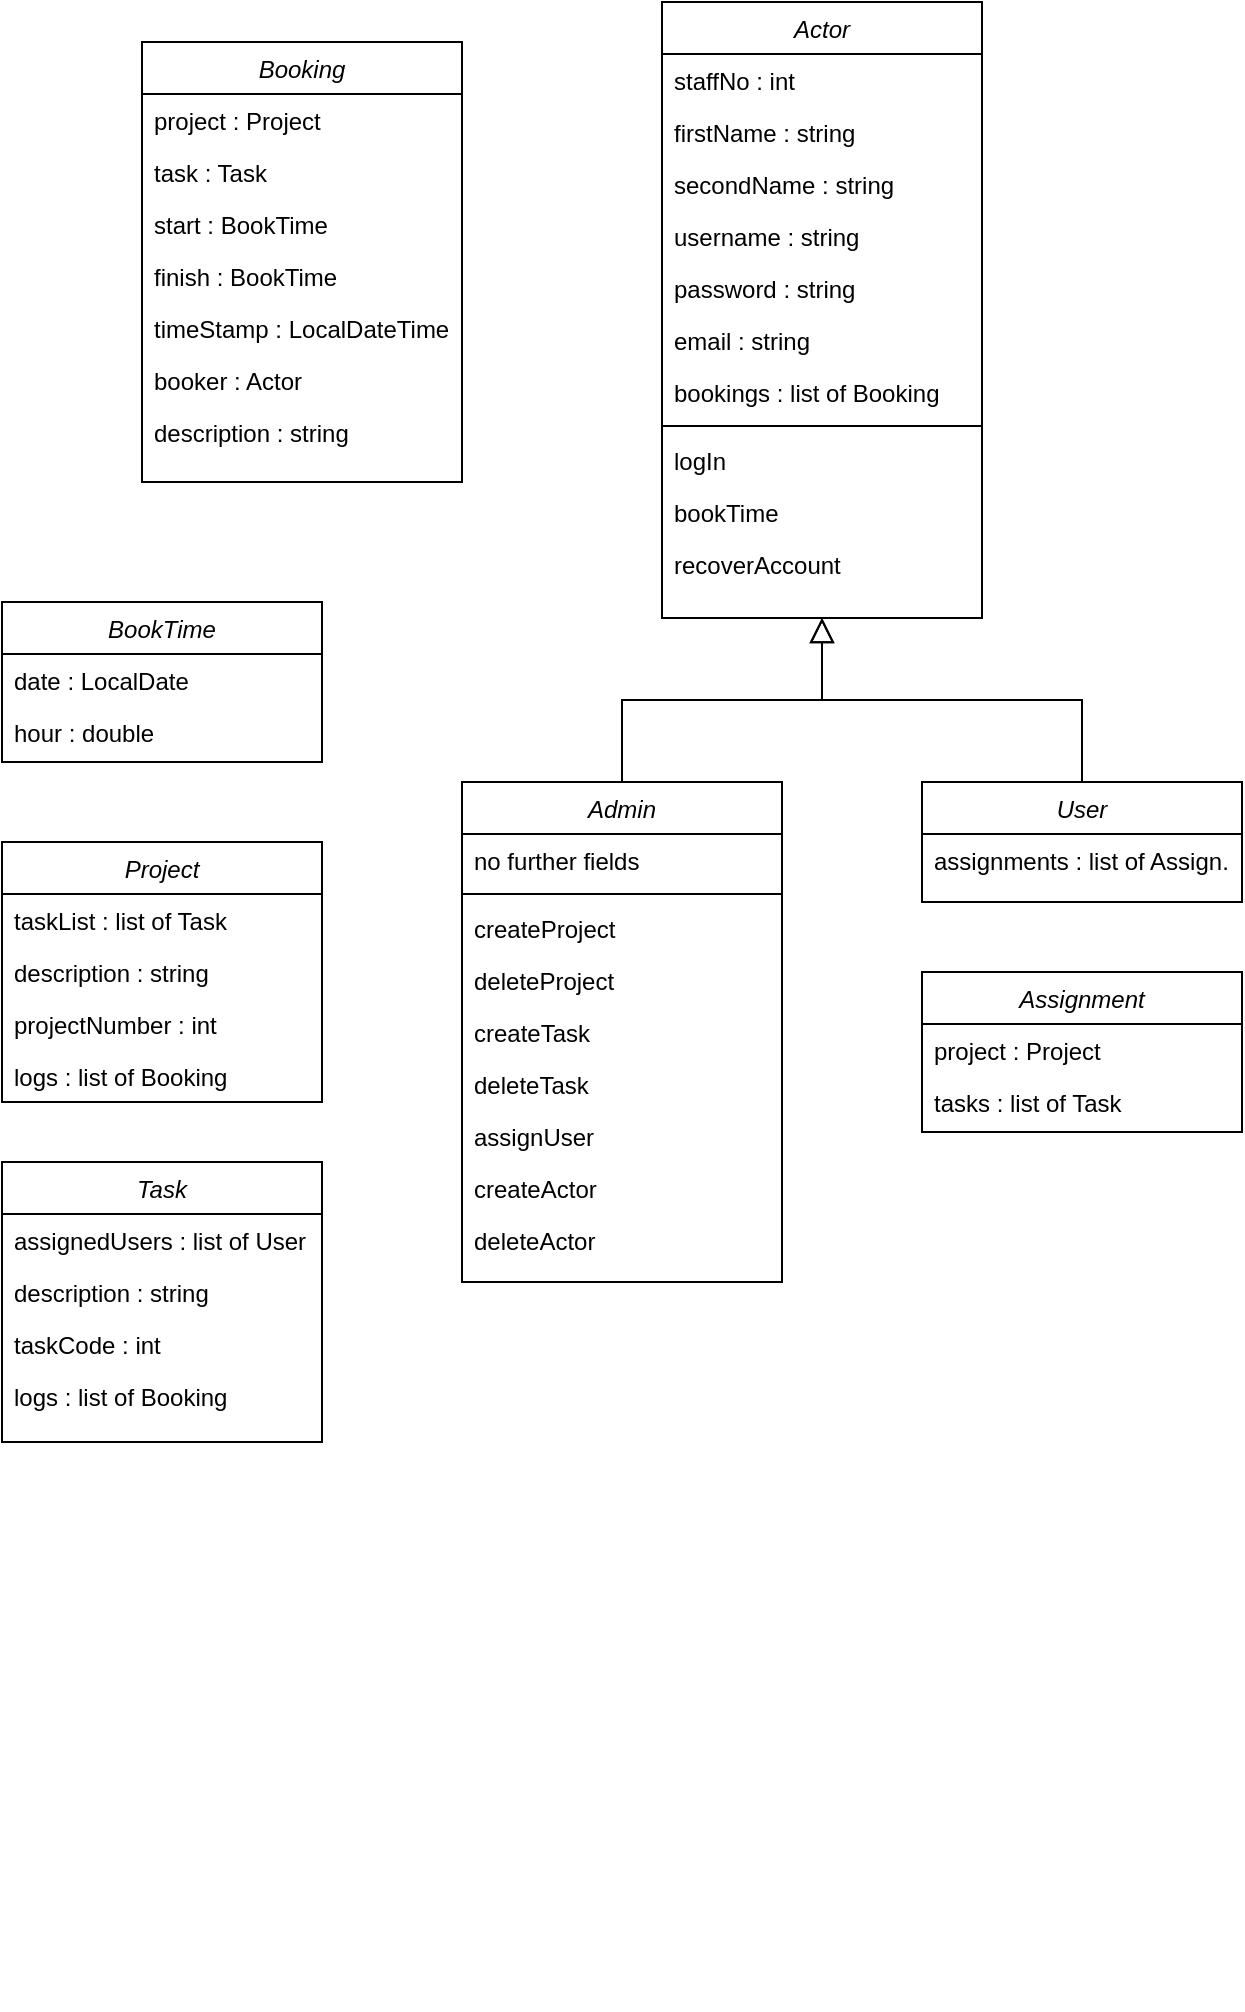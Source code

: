 <mxfile version="12.7.2" type="device"><diagram id="C5RBs43oDa-KdzZeNtuy" name="Page-1"><mxGraphModel dx="1434" dy="616" grid="1" gridSize="10" guides="1" tooltips="1" connect="1" arrows="1" fold="1" page="1" pageScale="1" pageWidth="827" pageHeight="1169" math="0" shadow="0"><root><mxCell id="WIyWlLk6GJQsqaUBKTNV-0"/><mxCell id="WIyWlLk6GJQsqaUBKTNV-1" parent="WIyWlLk6GJQsqaUBKTNV-0"/><mxCell id="sIXgRo6iWOCL8McgcBg--0" value="Actor" style="swimlane;fontStyle=2;align=center;verticalAlign=top;childLayout=stackLayout;horizontal=1;startSize=26;horizontalStack=0;resizeParent=1;resizeLast=0;collapsible=1;marginBottom=0;rounded=0;shadow=0;strokeWidth=1;" vertex="1" parent="WIyWlLk6GJQsqaUBKTNV-1"><mxGeometry x="470" y="100" width="160" height="308" as="geometry"><mxRectangle x="230" y="140" width="160" height="26" as="alternateBounds"/></mxGeometry></mxCell><mxCell id="sIXgRo6iWOCL8McgcBg--1" value="staffNo : int" style="text;align=left;verticalAlign=top;spacingLeft=4;spacingRight=4;overflow=hidden;rotatable=0;points=[[0,0.5],[1,0.5]];portConstraint=eastwest;" vertex="1" parent="sIXgRo6iWOCL8McgcBg--0"><mxGeometry y="26" width="160" height="26" as="geometry"/></mxCell><mxCell id="sIXgRo6iWOCL8McgcBg--2" value="firstName : string" style="text;align=left;verticalAlign=top;spacingLeft=4;spacingRight=4;overflow=hidden;rotatable=0;points=[[0,0.5],[1,0.5]];portConstraint=eastwest;rounded=0;shadow=0;html=0;" vertex="1" parent="sIXgRo6iWOCL8McgcBg--0"><mxGeometry y="52" width="160" height="26" as="geometry"/></mxCell><mxCell id="sIXgRo6iWOCL8McgcBg--3" value="secondName : string" style="text;align=left;verticalAlign=top;spacingLeft=4;spacingRight=4;overflow=hidden;rotatable=0;points=[[0,0.5],[1,0.5]];portConstraint=eastwest;rounded=0;shadow=0;html=0;" vertex="1" parent="sIXgRo6iWOCL8McgcBg--0"><mxGeometry y="78" width="160" height="26" as="geometry"/></mxCell><mxCell id="sIXgRo6iWOCL8McgcBg--116" value="username : string" style="text;align=left;verticalAlign=top;spacingLeft=4;spacingRight=4;overflow=hidden;rotatable=0;points=[[0,0.5],[1,0.5]];portConstraint=eastwest;" vertex="1" parent="sIXgRo6iWOCL8McgcBg--0"><mxGeometry y="104" width="160" height="26" as="geometry"/></mxCell><mxCell id="sIXgRo6iWOCL8McgcBg--5" value="password : string" style="text;align=left;verticalAlign=top;spacingLeft=4;spacingRight=4;overflow=hidden;rotatable=0;points=[[0,0.5],[1,0.5]];portConstraint=eastwest;" vertex="1" parent="sIXgRo6iWOCL8McgcBg--0"><mxGeometry y="130" width="160" height="26" as="geometry"/></mxCell><mxCell id="sIXgRo6iWOCL8McgcBg--8" value="email : string" style="text;align=left;verticalAlign=top;spacingLeft=4;spacingRight=4;overflow=hidden;rotatable=0;points=[[0,0.5],[1,0.5]];portConstraint=eastwest;" vertex="1" parent="sIXgRo6iWOCL8McgcBg--0"><mxGeometry y="156" width="160" height="26" as="geometry"/></mxCell><mxCell id="sIXgRo6iWOCL8McgcBg--38" value="bookings : list of Booking" style="text;align=left;verticalAlign=top;spacingLeft=4;spacingRight=4;overflow=hidden;rotatable=0;points=[[0,0.5],[1,0.5]];portConstraint=eastwest;" vertex="1" parent="sIXgRo6iWOCL8McgcBg--0"><mxGeometry y="182" width="160" height="26" as="geometry"/></mxCell><mxCell id="sIXgRo6iWOCL8McgcBg--10" value="" style="line;html=1;strokeWidth=1;align=left;verticalAlign=middle;spacingTop=-1;spacingLeft=3;spacingRight=3;rotatable=0;labelPosition=right;points=[];portConstraint=eastwest;" vertex="1" parent="sIXgRo6iWOCL8McgcBg--0"><mxGeometry y="208" width="160" height="8" as="geometry"/></mxCell><mxCell id="zkfFHV4jXpPFQw0GAbJ--11" value="logIn" style="text;align=left;verticalAlign=top;spacingLeft=4;spacingRight=4;overflow=hidden;rotatable=0;points=[[0,0.5],[1,0.5]];portConstraint=eastwest;" parent="sIXgRo6iWOCL8McgcBg--0" vertex="1"><mxGeometry y="216" width="160" height="26" as="geometry"/></mxCell><mxCell id="sIXgRo6iWOCL8McgcBg--11" value="bookTime" style="text;align=left;verticalAlign=top;spacingLeft=4;spacingRight=4;overflow=hidden;rotatable=0;points=[[0,0.5],[1,0.5]];portConstraint=eastwest;" vertex="1" parent="sIXgRo6iWOCL8McgcBg--0"><mxGeometry y="242" width="160" height="26" as="geometry"/></mxCell><mxCell id="sIXgRo6iWOCL8McgcBg--12" value="recoverAccount" style="text;align=left;verticalAlign=top;spacingLeft=4;spacingRight=4;overflow=hidden;rotatable=0;points=[[0,0.5],[1,0.5]];portConstraint=eastwest;" vertex="1" parent="sIXgRo6iWOCL8McgcBg--0"><mxGeometry y="268" width="160" height="26" as="geometry"/></mxCell><mxCell id="sIXgRo6iWOCL8McgcBg--13" value="Booking" style="swimlane;fontStyle=2;align=center;verticalAlign=top;childLayout=stackLayout;horizontal=1;startSize=26;horizontalStack=0;resizeParent=1;resizeLast=0;collapsible=1;marginBottom=0;rounded=0;shadow=0;strokeWidth=1;" vertex="1" parent="WIyWlLk6GJQsqaUBKTNV-1"><mxGeometry x="210" y="120" width="160" height="220" as="geometry"><mxRectangle x="230" y="140" width="160" height="26" as="alternateBounds"/></mxGeometry></mxCell><mxCell id="sIXgRo6iWOCL8McgcBg--14" value="project : Project" style="text;align=left;verticalAlign=top;spacingLeft=4;spacingRight=4;overflow=hidden;rotatable=0;points=[[0,0.5],[1,0.5]];portConstraint=eastwest;" vertex="1" parent="sIXgRo6iWOCL8McgcBg--13"><mxGeometry y="26" width="160" height="26" as="geometry"/></mxCell><mxCell id="sIXgRo6iWOCL8McgcBg--15" value="task : Task" style="text;align=left;verticalAlign=top;spacingLeft=4;spacingRight=4;overflow=hidden;rotatable=0;points=[[0,0.5],[1,0.5]];portConstraint=eastwest;rounded=0;shadow=0;html=0;" vertex="1" parent="sIXgRo6iWOCL8McgcBg--13"><mxGeometry y="52" width="160" height="26" as="geometry"/></mxCell><mxCell id="sIXgRo6iWOCL8McgcBg--16" value="start : BookTime" style="text;align=left;verticalAlign=top;spacingLeft=4;spacingRight=4;overflow=hidden;rotatable=0;points=[[0,0.5],[1,0.5]];portConstraint=eastwest;rounded=0;shadow=0;html=0;" vertex="1" parent="sIXgRo6iWOCL8McgcBg--13"><mxGeometry y="78" width="160" height="26" as="geometry"/></mxCell><mxCell id="sIXgRo6iWOCL8McgcBg--36" value="finish : BookTime" style="text;align=left;verticalAlign=top;spacingLeft=4;spacingRight=4;overflow=hidden;rotatable=0;points=[[0,0.5],[1,0.5]];portConstraint=eastwest;rounded=0;shadow=0;html=0;" vertex="1" parent="sIXgRo6iWOCL8McgcBg--13"><mxGeometry y="104" width="160" height="26" as="geometry"/></mxCell><mxCell id="sIXgRo6iWOCL8McgcBg--110" value="timeStamp : LocalDateTime" style="text;align=left;verticalAlign=top;spacingLeft=4;spacingRight=4;overflow=hidden;rotatable=0;points=[[0,0.5],[1,0.5]];portConstraint=eastwest;rounded=0;shadow=0;html=0;" vertex="1" parent="sIXgRo6iWOCL8McgcBg--13"><mxGeometry y="130" width="160" height="26" as="geometry"/></mxCell><mxCell id="sIXgRo6iWOCL8McgcBg--114" value="booker : Actor" style="text;align=left;verticalAlign=top;spacingLeft=4;spacingRight=4;overflow=hidden;rotatable=0;points=[[0,0.5],[1,0.5]];portConstraint=eastwest;rounded=0;shadow=0;html=0;" vertex="1" parent="sIXgRo6iWOCL8McgcBg--13"><mxGeometry y="156" width="160" height="26" as="geometry"/></mxCell><mxCell id="sIXgRo6iWOCL8McgcBg--115" value="description : string" style="text;align=left;verticalAlign=top;spacingLeft=4;spacingRight=4;overflow=hidden;rotatable=0;points=[[0,0.5],[1,0.5]];portConstraint=eastwest;rounded=0;shadow=0;html=0;" vertex="1" parent="sIXgRo6iWOCL8McgcBg--13"><mxGeometry y="182" width="160" height="26" as="geometry"/></mxCell><mxCell id="sIXgRo6iWOCL8McgcBg--23" value="BookTime" style="swimlane;fontStyle=2;align=center;verticalAlign=top;childLayout=stackLayout;horizontal=1;startSize=26;horizontalStack=0;resizeParent=1;resizeLast=0;collapsible=1;marginBottom=0;rounded=0;shadow=0;strokeWidth=1;" vertex="1" parent="WIyWlLk6GJQsqaUBKTNV-1"><mxGeometry x="140" y="400" width="160" height="80" as="geometry"><mxRectangle x="230" y="140" width="160" height="26" as="alternateBounds"/></mxGeometry></mxCell><mxCell id="sIXgRo6iWOCL8McgcBg--24" value="date : LocalDate" style="text;align=left;verticalAlign=top;spacingLeft=4;spacingRight=4;overflow=hidden;rotatable=0;points=[[0,0.5],[1,0.5]];portConstraint=eastwest;" vertex="1" parent="sIXgRo6iWOCL8McgcBg--23"><mxGeometry y="26" width="160" height="26" as="geometry"/></mxCell><mxCell id="sIXgRo6iWOCL8McgcBg--28" value="hour : double" style="text;align=left;verticalAlign=top;spacingLeft=4;spacingRight=4;overflow=hidden;rotatable=0;points=[[0,0.5],[1,0.5]];portConstraint=eastwest;" vertex="1" parent="sIXgRo6iWOCL8McgcBg--23"><mxGeometry y="52" width="160" height="26" as="geometry"/></mxCell><mxCell id="sIXgRo6iWOCL8McgcBg--34" value="&lt;span style=&quot;color: rgba(0 , 0 , 0 , 0) ; font-family: monospace ; font-size: 0px&quot;&gt;%3CmxGraphModel%3E%3Croot%3E%3CmxCell%20id%3D%220%22%2F%3E%3CmxCell%20id%3D%221%22%20parent%3D%220%22%2F%3E%3CmxCell%20id%3D%222%22%20value%3D%22email%20%3A%20string%22%20style%3D%22text%3Balign%3Dleft%3BverticalAlign%3Dtop%3BspacingLeft%3D4%3BspacingRight%3D4%3Boverflow%3Dhidden%3Brotatable%3D0%3Bpoints%3D%5B%5B0%2C0.5%5D%2C%5B1%2C0.5%5D%5D%3BportConstraint%3Deastwest%3B%22%20vertex%3D%221%22%20parent%3D%221%22%3E%3CmxGeometry%20x%3D%22350%22%20y%3D%22746%22%20width%3D%22160%22%20height%3D%2226%22%20as%3D%22geometry%22%2F%3E%3C%2FmxCell%3E%3C%2Froot%3E%3C%2FmxGraphModel%3E&lt;/span&gt;" style="text;html=1;align=center;verticalAlign=middle;resizable=0;points=[];autosize=1;" vertex="1" parent="WIyWlLk6GJQsqaUBKTNV-1"><mxGeometry x="642" y="827" width="20" height="20" as="geometry"/></mxCell><mxCell id="sIXgRo6iWOCL8McgcBg--39" value="Admin" style="swimlane;fontStyle=2;align=center;verticalAlign=top;childLayout=stackLayout;horizontal=1;startSize=26;horizontalStack=0;resizeParent=1;resizeLast=0;collapsible=1;marginBottom=0;rounded=0;shadow=0;strokeWidth=1;" vertex="1" parent="WIyWlLk6GJQsqaUBKTNV-1"><mxGeometry x="370" y="490" width="160" height="250" as="geometry"><mxRectangle x="230" y="140" width="160" height="26" as="alternateBounds"/></mxGeometry></mxCell><mxCell id="sIXgRo6iWOCL8McgcBg--45" value="no further fields" style="text;align=left;verticalAlign=top;spacingLeft=4;spacingRight=4;overflow=hidden;rotatable=0;points=[[0,0.5],[1,0.5]];portConstraint=eastwest;" vertex="1" parent="sIXgRo6iWOCL8McgcBg--39"><mxGeometry y="26" width="160" height="26" as="geometry"/></mxCell><mxCell id="sIXgRo6iWOCL8McgcBg--46" value="" style="line;html=1;strokeWidth=1;align=left;verticalAlign=middle;spacingTop=-1;spacingLeft=3;spacingRight=3;rotatable=0;labelPosition=right;points=[];portConstraint=eastwest;" vertex="1" parent="sIXgRo6iWOCL8McgcBg--39"><mxGeometry y="52" width="160" height="8" as="geometry"/></mxCell><mxCell id="sIXgRo6iWOCL8McgcBg--47" value="createProject" style="text;align=left;verticalAlign=top;spacingLeft=4;spacingRight=4;overflow=hidden;rotatable=0;points=[[0,0.5],[1,0.5]];portConstraint=eastwest;" vertex="1" parent="sIXgRo6iWOCL8McgcBg--39"><mxGeometry y="60" width="160" height="26" as="geometry"/></mxCell><mxCell id="sIXgRo6iWOCL8McgcBg--48" value="deleteProject" style="text;align=left;verticalAlign=top;spacingLeft=4;spacingRight=4;overflow=hidden;rotatable=0;points=[[0,0.5],[1,0.5]];portConstraint=eastwest;" vertex="1" parent="sIXgRo6iWOCL8McgcBg--39"><mxGeometry y="86" width="160" height="26" as="geometry"/></mxCell><mxCell id="sIXgRo6iWOCL8McgcBg--49" value="createTask" style="text;align=left;verticalAlign=top;spacingLeft=4;spacingRight=4;overflow=hidden;rotatable=0;points=[[0,0.5],[1,0.5]];portConstraint=eastwest;" vertex="1" parent="sIXgRo6iWOCL8McgcBg--39"><mxGeometry y="112" width="160" height="26" as="geometry"/></mxCell><mxCell id="sIXgRo6iWOCL8McgcBg--50" value="deleteTask" style="text;align=left;verticalAlign=top;spacingLeft=4;spacingRight=4;overflow=hidden;rotatable=0;points=[[0,0.5],[1,0.5]];portConstraint=eastwest;" vertex="1" parent="sIXgRo6iWOCL8McgcBg--39"><mxGeometry y="138" width="160" height="26" as="geometry"/></mxCell><mxCell id="sIXgRo6iWOCL8McgcBg--51" value="assignUser" style="text;align=left;verticalAlign=top;spacingLeft=4;spacingRight=4;overflow=hidden;rotatable=0;points=[[0,0.5],[1,0.5]];portConstraint=eastwest;" vertex="1" parent="sIXgRo6iWOCL8McgcBg--39"><mxGeometry y="164" width="160" height="26" as="geometry"/></mxCell><mxCell id="sIXgRo6iWOCL8McgcBg--52" value="createActor" style="text;align=left;verticalAlign=top;spacingLeft=4;spacingRight=4;overflow=hidden;rotatable=0;points=[[0,0.5],[1,0.5]];portConstraint=eastwest;" vertex="1" parent="sIXgRo6iWOCL8McgcBg--39"><mxGeometry y="190" width="160" height="26" as="geometry"/></mxCell><mxCell id="sIXgRo6iWOCL8McgcBg--53" value="deleteActor" style="text;align=left;verticalAlign=top;spacingLeft=4;spacingRight=4;overflow=hidden;rotatable=0;points=[[0,0.5],[1,0.5]];portConstraint=eastwest;" vertex="1" parent="sIXgRo6iWOCL8McgcBg--39"><mxGeometry y="216" width="160" height="26" as="geometry"/></mxCell><mxCell id="sIXgRo6iWOCL8McgcBg--54" value="User" style="swimlane;fontStyle=2;align=center;verticalAlign=top;childLayout=stackLayout;horizontal=1;startSize=26;horizontalStack=0;resizeParent=1;resizeLast=0;collapsible=1;marginBottom=0;rounded=0;shadow=0;strokeWidth=1;" vertex="1" parent="WIyWlLk6GJQsqaUBKTNV-1"><mxGeometry x="600" y="490" width="160" height="60" as="geometry"><mxRectangle x="230" y="140" width="160" height="26" as="alternateBounds"/></mxGeometry></mxCell><mxCell id="sIXgRo6iWOCL8McgcBg--55" value="assignments : list of Assign." style="text;align=left;verticalAlign=top;spacingLeft=4;spacingRight=4;overflow=hidden;rotatable=0;points=[[0,0.5],[1,0.5]];portConstraint=eastwest;" vertex="1" parent="sIXgRo6iWOCL8McgcBg--54"><mxGeometry y="26" width="160" height="26" as="geometry"/></mxCell><mxCell id="sIXgRo6iWOCL8McgcBg--64" value="Assignment" style="swimlane;fontStyle=2;align=center;verticalAlign=top;childLayout=stackLayout;horizontal=1;startSize=26;horizontalStack=0;resizeParent=1;resizeLast=0;collapsible=1;marginBottom=0;rounded=0;shadow=0;strokeWidth=1;" vertex="1" parent="WIyWlLk6GJQsqaUBKTNV-1"><mxGeometry x="600" y="585" width="160" height="80" as="geometry"><mxRectangle x="230" y="140" width="160" height="26" as="alternateBounds"/></mxGeometry></mxCell><mxCell id="sIXgRo6iWOCL8McgcBg--65" value="project : Project" style="text;align=left;verticalAlign=top;spacingLeft=4;spacingRight=4;overflow=hidden;rotatable=0;points=[[0,0.5],[1,0.5]];portConstraint=eastwest;" vertex="1" parent="sIXgRo6iWOCL8McgcBg--64"><mxGeometry y="26" width="160" height="26" as="geometry"/></mxCell><mxCell id="sIXgRo6iWOCL8McgcBg--66" value="tasks : list of Task" style="text;align=left;verticalAlign=top;spacingLeft=4;spacingRight=4;overflow=hidden;rotatable=0;points=[[0,0.5],[1,0.5]];portConstraint=eastwest;rounded=0;shadow=0;html=0;" vertex="1" parent="sIXgRo6iWOCL8McgcBg--64"><mxGeometry y="52" width="160" height="26" as="geometry"/></mxCell><mxCell id="sIXgRo6iWOCL8McgcBg--71" value="&lt;span style=&quot;color: rgba(0 , 0 , 0 , 0) ; font-family: monospace ; font-size: 0px&quot;&gt;%3CmxGraphModel%3E%3Croot%3E%3CmxCell%20id%3D%220%22%2F%3E%3CmxCell%20id%3D%221%22%20parent%3D%220%22%2F%3E%3CmxCell%20id%3D%222%22%20value%3D%22email%20%3A%20string%22%20style%3D%22text%3Balign%3Dleft%3BverticalAlign%3Dtop%3BspacingLeft%3D4%3BspacingRight%3D4%3Boverflow%3Dhidden%3Brotatable%3D0%3Bpoints%3D%5B%5B0%2C0.5%5D%2C%5B1%2C0.5%5D%5D%3BportConstraint%3Deastwest%3B%22%20vertex%3D%221%22%20parent%3D%221%22%3E%3CmxGeometry%20x%3D%22350%22%20y%3D%22746%22%20width%3D%22160%22%20height%3D%2226%22%20as%3D%22geometry%22%2F%3E%3C%2FmxCell%3E%3C%2Froot%3E%3C%2FmxGraphModel%3E&lt;/span&gt;" style="text;html=1;align=center;verticalAlign=middle;resizable=0;points=[];autosize=1;" vertex="1" parent="WIyWlLk6GJQsqaUBKTNV-1"><mxGeometry x="262" y="1084" width="20" height="20" as="geometry"/></mxCell><mxCell id="sIXgRo6iWOCL8McgcBg--72" value="Task" style="swimlane;fontStyle=2;align=center;verticalAlign=top;childLayout=stackLayout;horizontal=1;startSize=26;horizontalStack=0;resizeParent=1;resizeLast=0;collapsible=1;marginBottom=0;rounded=0;shadow=0;strokeWidth=1;" vertex="1" parent="WIyWlLk6GJQsqaUBKTNV-1"><mxGeometry x="140" y="680" width="160" height="140" as="geometry"><mxRectangle x="230" y="140" width="160" height="26" as="alternateBounds"/></mxGeometry></mxCell><mxCell id="sIXgRo6iWOCL8McgcBg--73" value="assignedUsers : list of User" style="text;align=left;verticalAlign=top;spacingLeft=4;spacingRight=4;overflow=hidden;rotatable=0;points=[[0,0.5],[1,0.5]];portConstraint=eastwest;" vertex="1" parent="sIXgRo6iWOCL8McgcBg--72"><mxGeometry y="26" width="160" height="26" as="geometry"/></mxCell><mxCell id="sIXgRo6iWOCL8McgcBg--84" value="description : string" style="text;align=left;verticalAlign=top;spacingLeft=4;spacingRight=4;overflow=hidden;rotatable=0;points=[[0,0.5],[1,0.5]];portConstraint=eastwest;" vertex="1" parent="sIXgRo6iWOCL8McgcBg--72"><mxGeometry y="52" width="160" height="26" as="geometry"/></mxCell><mxCell id="sIXgRo6iWOCL8McgcBg--86" value="taskCode : int" style="text;align=left;verticalAlign=top;spacingLeft=4;spacingRight=4;overflow=hidden;rotatable=0;points=[[0,0.5],[1,0.5]];portConstraint=eastwest;" vertex="1" parent="sIXgRo6iWOCL8McgcBg--72"><mxGeometry y="78" width="160" height="26" as="geometry"/></mxCell><mxCell id="sIXgRo6iWOCL8McgcBg--113" value="logs : list of Booking" style="text;align=left;verticalAlign=top;spacingLeft=4;spacingRight=4;overflow=hidden;rotatable=0;points=[[0,0.5],[1,0.5]];portConstraint=eastwest;" vertex="1" parent="sIXgRo6iWOCL8McgcBg--72"><mxGeometry y="104" width="160" height="26" as="geometry"/></mxCell><mxCell id="sIXgRo6iWOCL8McgcBg--85" value="&lt;span style=&quot;color: rgba(0 , 0 , 0 , 0) ; font-family: monospace ; font-size: 0px&quot;&gt;%3CmxGraphModel%3E%3Croot%3E%3CmxCell%20id%3D%220%22%2F%3E%3CmxCell%20id%3D%221%22%20parent%3D%220%22%2F%3E%3CmxCell%20id%3D%222%22%20value%3D%22description%20%3A%20string%22%20style%3D%22text%3Balign%3Dleft%3BverticalAlign%3Dtop%3BspacingLeft%3D4%3BspacingRight%3D4%3Boverflow%3Dhidden%3Brotatable%3D0%3Bpoints%3D%5B%5B0%2C0.5%5D%2C%5B1%2C0.5%5D%5D%3BportConstraint%3Deastwest%3B%22%20vertex%3D%221%22%20parent%3D%221%22%3E%3CmxGeometry%20x%3D%22250%22%20y%3D%22905%22%20width%3D%22160%22%20height%3D%2226%22%20as%3D%22geometry%22%2F%3E%3C%2FmxCell%3E%3C%2Froot%3E%3C%2FmxGraphModel%3E&lt;/span&gt;" style="text;html=1;align=center;verticalAlign=middle;resizable=0;points=[];autosize=1;" vertex="1" parent="WIyWlLk6GJQsqaUBKTNV-1"><mxGeometry x="586" y="976" width="20" height="20" as="geometry"/></mxCell><mxCell id="sIXgRo6iWOCL8McgcBg--87" value="Project" style="swimlane;fontStyle=2;align=center;verticalAlign=top;childLayout=stackLayout;horizontal=1;startSize=26;horizontalStack=0;resizeParent=1;resizeLast=0;collapsible=1;marginBottom=0;rounded=0;shadow=0;strokeWidth=1;" vertex="1" parent="WIyWlLk6GJQsqaUBKTNV-1"><mxGeometry x="140" y="520" width="160" height="130" as="geometry"><mxRectangle x="230" y="140" width="160" height="26" as="alternateBounds"/></mxGeometry></mxCell><mxCell id="sIXgRo6iWOCL8McgcBg--88" value="taskList : list of Task" style="text;align=left;verticalAlign=top;spacingLeft=4;spacingRight=4;overflow=hidden;rotatable=0;points=[[0,0.5],[1,0.5]];portConstraint=eastwest;" vertex="1" parent="sIXgRo6iWOCL8McgcBg--87"><mxGeometry y="26" width="160" height="26" as="geometry"/></mxCell><mxCell id="sIXgRo6iWOCL8McgcBg--89" value="description : string" style="text;align=left;verticalAlign=top;spacingLeft=4;spacingRight=4;overflow=hidden;rotatable=0;points=[[0,0.5],[1,0.5]];portConstraint=eastwest;" vertex="1" parent="sIXgRo6iWOCL8McgcBg--87"><mxGeometry y="52" width="160" height="26" as="geometry"/></mxCell><mxCell id="sIXgRo6iWOCL8McgcBg--90" value="projectNumber : int" style="text;align=left;verticalAlign=top;spacingLeft=4;spacingRight=4;overflow=hidden;rotatable=0;points=[[0,0.5],[1,0.5]];portConstraint=eastwest;" vertex="1" parent="sIXgRo6iWOCL8McgcBg--87"><mxGeometry y="78" width="160" height="26" as="geometry"/></mxCell><mxCell id="sIXgRo6iWOCL8McgcBg--111" value="logs : list of Booking" style="text;align=left;verticalAlign=top;spacingLeft=4;spacingRight=4;overflow=hidden;rotatable=0;points=[[0,0.5],[1,0.5]];portConstraint=eastwest;" vertex="1" parent="sIXgRo6iWOCL8McgcBg--87"><mxGeometry y="104" width="160" height="26" as="geometry"/></mxCell><mxCell id="sIXgRo6iWOCL8McgcBg--93" value="" style="endArrow=block;endSize=10;endFill=0;shadow=0;strokeWidth=1;rounded=0;edgeStyle=elbowEdgeStyle;elbow=vertical;exitX=0.5;exitY=0;exitDx=0;exitDy=0;" edge="1" parent="WIyWlLk6GJQsqaUBKTNV-1" source="sIXgRo6iWOCL8McgcBg--39"><mxGeometry width="160" relative="1" as="geometry"><mxPoint x="480" y="480" as="sourcePoint"/><mxPoint x="550" y="408" as="targetPoint"/></mxGeometry></mxCell><mxCell id="sIXgRo6iWOCL8McgcBg--98" value="" style="endArrow=block;endSize=10;endFill=0;shadow=0;strokeWidth=1;rounded=0;edgeStyle=elbowEdgeStyle;elbow=vertical;exitX=0.5;exitY=0;exitDx=0;exitDy=0;" edge="1" parent="WIyWlLk6GJQsqaUBKTNV-1" source="sIXgRo6iWOCL8McgcBg--54"><mxGeometry width="160" relative="1" as="geometry"><mxPoint x="480" y="490" as="sourcePoint"/><mxPoint x="550" y="408" as="targetPoint"/></mxGeometry></mxCell></root></mxGraphModel></diagram></mxfile>